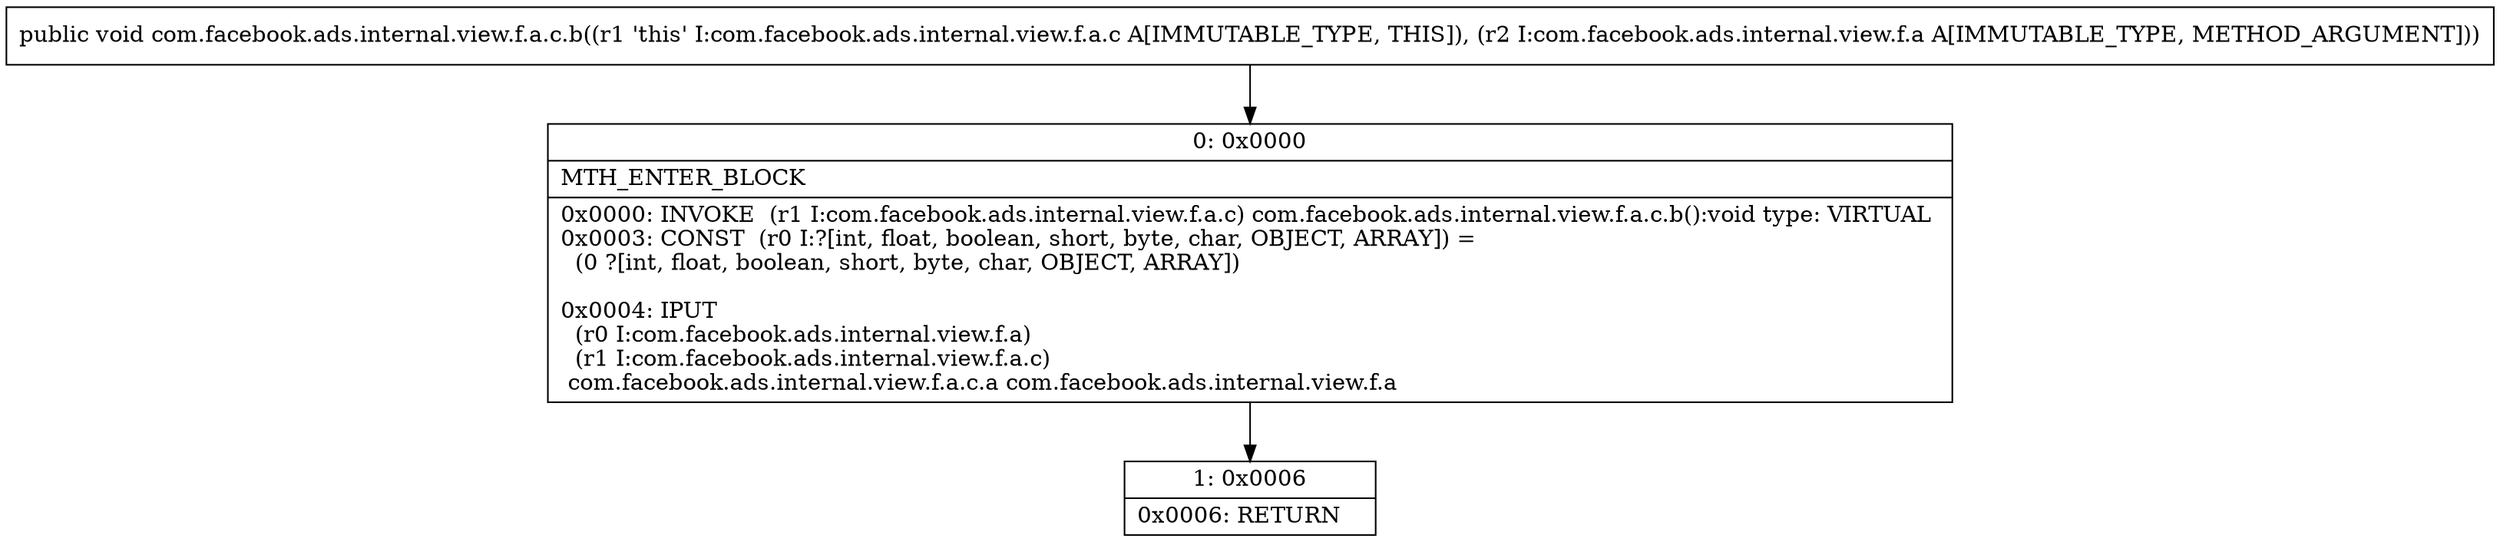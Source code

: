 digraph "CFG forcom.facebook.ads.internal.view.f.a.c.b(Lcom\/facebook\/ads\/internal\/view\/f\/a;)V" {
Node_0 [shape=record,label="{0\:\ 0x0000|MTH_ENTER_BLOCK\l|0x0000: INVOKE  (r1 I:com.facebook.ads.internal.view.f.a.c) com.facebook.ads.internal.view.f.a.c.b():void type: VIRTUAL \l0x0003: CONST  (r0 I:?[int, float, boolean, short, byte, char, OBJECT, ARRAY]) = \l  (0 ?[int, float, boolean, short, byte, char, OBJECT, ARRAY])\l \l0x0004: IPUT  \l  (r0 I:com.facebook.ads.internal.view.f.a)\l  (r1 I:com.facebook.ads.internal.view.f.a.c)\l com.facebook.ads.internal.view.f.a.c.a com.facebook.ads.internal.view.f.a \l}"];
Node_1 [shape=record,label="{1\:\ 0x0006|0x0006: RETURN   \l}"];
MethodNode[shape=record,label="{public void com.facebook.ads.internal.view.f.a.c.b((r1 'this' I:com.facebook.ads.internal.view.f.a.c A[IMMUTABLE_TYPE, THIS]), (r2 I:com.facebook.ads.internal.view.f.a A[IMMUTABLE_TYPE, METHOD_ARGUMENT])) }"];
MethodNode -> Node_0;
Node_0 -> Node_1;
}

